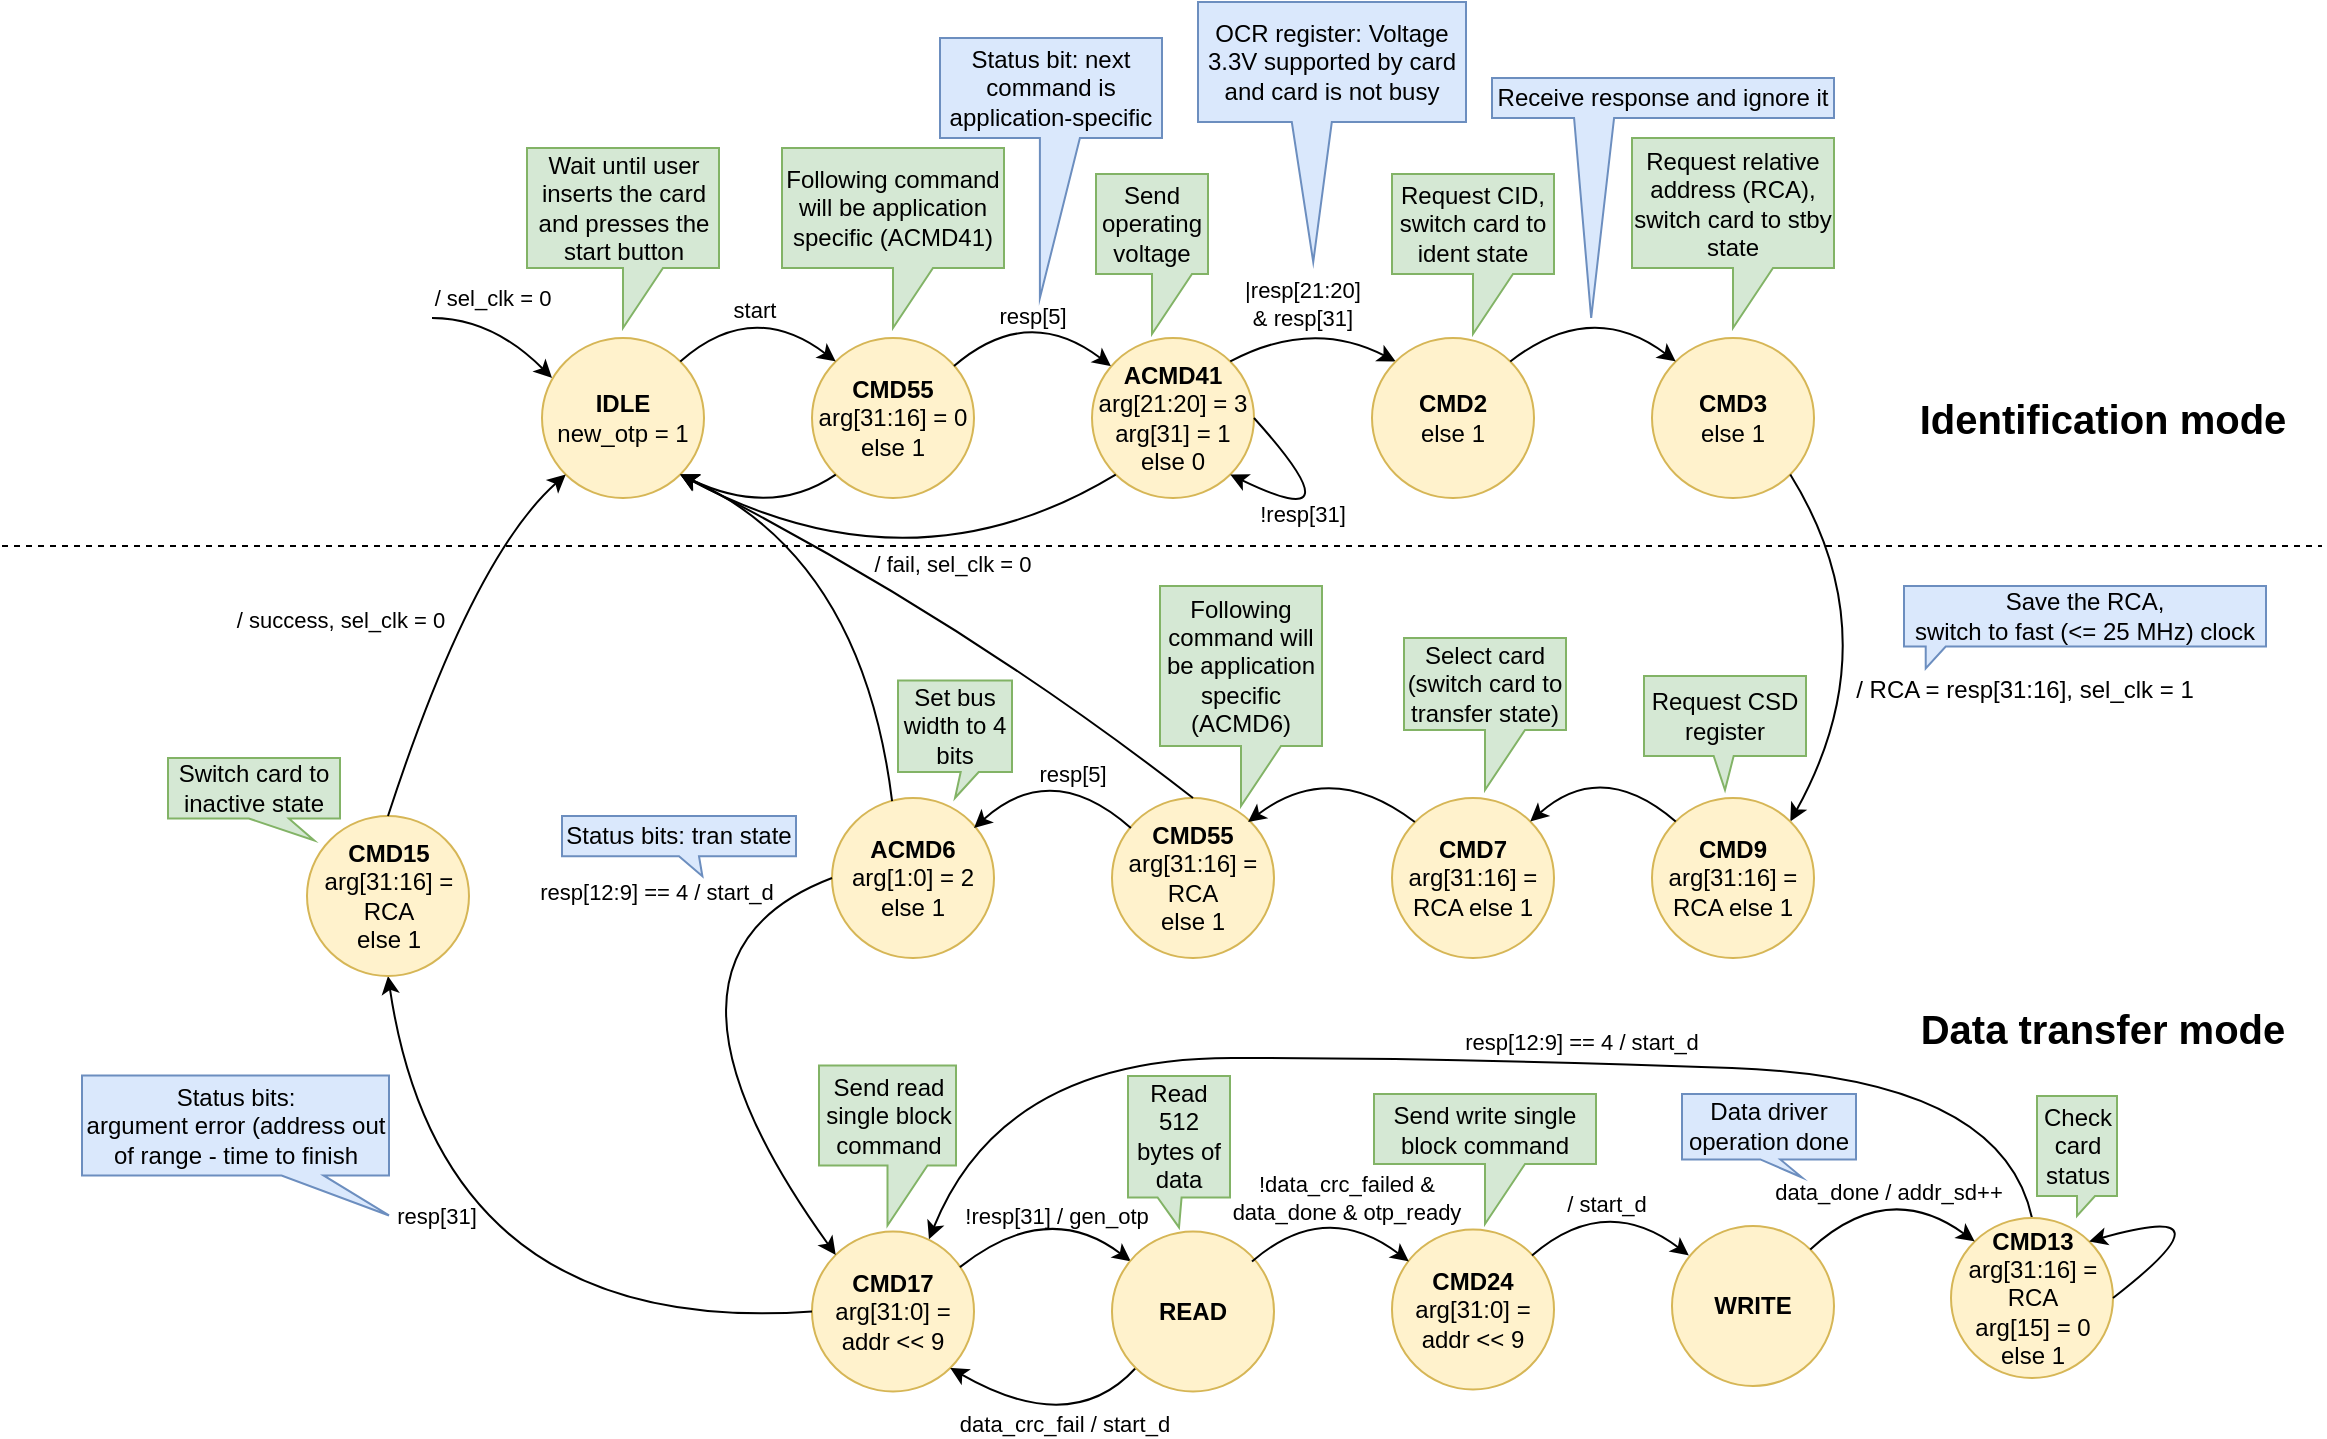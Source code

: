 <mxfile version="21.1.2" type="device">
  <diagram id="W-F6sWLnjnpeOiXVLfIf" name="Страница 1">
    <mxGraphModel dx="821" dy="531" grid="1" gridSize="10" guides="1" tooltips="1" connect="1" arrows="1" fold="1" page="1" pageScale="1" pageWidth="1169" pageHeight="827" math="0" shadow="0">
      <root>
        <mxCell id="0" />
        <mxCell id="1" parent="0" />
        <mxCell id="KcrwTRFAVIsgEg5xFYBQ-48" value="&lt;b&gt;IDLE&lt;/b&gt;&lt;br&gt;new_otp = 1" style="ellipse;whiteSpace=wrap;html=1;aspect=fixed;fillColor=#fff2cc;strokeColor=#d6b656;" parent="1" vertex="1">
          <mxGeometry x="270" y="230" width="81" height="80" as="geometry" />
        </mxCell>
        <mxCell id="KcrwTRFAVIsgEg5xFYBQ-49" value="&lt;b&gt;CMD55&lt;br&gt;&lt;/b&gt;arg[31:16] = 0&lt;br&gt;else 1" style="ellipse;whiteSpace=wrap;html=1;aspect=fixed;fillColor=#fff2cc;strokeColor=#d6b656;" parent="1" vertex="1">
          <mxGeometry x="405" y="230" width="81" height="80" as="geometry" />
        </mxCell>
        <mxCell id="KcrwTRFAVIsgEg5xFYBQ-50" value="" style="curved=1;endArrow=classic;html=1;rounded=0;" parent="1" edge="1">
          <mxGeometry width="50" height="50" relative="1" as="geometry">
            <mxPoint x="215" y="220" as="sourcePoint" />
            <mxPoint x="275" y="250" as="targetPoint" />
            <Array as="points">
              <mxPoint x="245.0" y="220" />
            </Array>
          </mxGeometry>
        </mxCell>
        <mxCell id="V_0UxdWH2Facl6ypG54b-16" value="/ sel_clk = 0" style="edgeLabel;html=1;align=center;verticalAlign=middle;resizable=0;points=[];" parent="KcrwTRFAVIsgEg5xFYBQ-50" vertex="1" connectable="0">
          <mxGeometry x="-0.392" y="-4" relative="1" as="geometry">
            <mxPoint x="8" y="-14" as="offset" />
          </mxGeometry>
        </mxCell>
        <mxCell id="KcrwTRFAVIsgEg5xFYBQ-52" value="" style="curved=1;endArrow=classic;html=1;rounded=0;entryX=0;entryY=0;entryDx=0;entryDy=0;exitX=1;exitY=0;exitDx=0;exitDy=0;" parent="1" source="KcrwTRFAVIsgEg5xFYBQ-48" target="KcrwTRFAVIsgEg5xFYBQ-49" edge="1">
          <mxGeometry width="50" height="50" relative="1" as="geometry">
            <mxPoint x="350" y="250" as="sourcePoint" />
            <mxPoint x="400" y="200" as="targetPoint" />
            <Array as="points">
              <mxPoint x="375" y="210" />
            </Array>
          </mxGeometry>
        </mxCell>
        <mxCell id="KcrwTRFAVIsgEg5xFYBQ-53" value="start" style="edgeLabel;html=1;align=center;verticalAlign=middle;resizable=0;points=[];" parent="KcrwTRFAVIsgEg5xFYBQ-52" vertex="1" connectable="0">
          <mxGeometry x="-0.276" y="-9" relative="1" as="geometry">
            <mxPoint x="3" y="-9" as="offset" />
          </mxGeometry>
        </mxCell>
        <mxCell id="KcrwTRFAVIsgEg5xFYBQ-54" value="&lt;b&gt;ACMD41&lt;/b&gt;&lt;br&gt;arg[21:20] = 3&lt;br&gt;arg[31] = 1&lt;br&gt;else 0" style="ellipse;whiteSpace=wrap;html=1;aspect=fixed;fillColor=#fff2cc;strokeColor=#d6b656;" parent="1" vertex="1">
          <mxGeometry x="545" y="230" width="81" height="80" as="geometry" />
        </mxCell>
        <mxCell id="KcrwTRFAVIsgEg5xFYBQ-57" value="" style="curved=1;endArrow=classic;html=1;rounded=0;entryX=0;entryY=0;entryDx=0;entryDy=0;exitX=1;exitY=0;exitDx=0;exitDy=0;" parent="1" edge="1">
          <mxGeometry width="50" height="50" relative="1" as="geometry">
            <mxPoint x="476" y="244" as="sourcePoint" />
            <mxPoint x="554.431" y="244" as="targetPoint" />
            <Array as="points">
              <mxPoint x="512.716" y="212.284" />
            </Array>
          </mxGeometry>
        </mxCell>
        <mxCell id="O6xWV5hV_0OxlYaLfOpM-2" value="resp[5]" style="edgeLabel;html=1;align=center;verticalAlign=middle;resizable=0;points=[];" parent="KcrwTRFAVIsgEg5xFYBQ-57" vertex="1" connectable="0">
          <mxGeometry x="-0.367" y="-7" relative="1" as="geometry">
            <mxPoint x="10" y="-10" as="offset" />
          </mxGeometry>
        </mxCell>
        <mxCell id="6fM3Hw9QbUDeKjKxUOuF-47" value="" style="curved=1;endArrow=classic;html=1;rounded=0;exitX=1;exitY=0;exitDx=0;exitDy=0;entryX=0;entryY=0;entryDx=0;entryDy=0;" parent="1" source="KcrwTRFAVIsgEg5xFYBQ-54" target="6fM3Hw9QbUDeKjKxUOuF-49" edge="1">
          <mxGeometry width="50" height="50" relative="1" as="geometry">
            <mxPoint x="425" y="270" as="sourcePoint" />
            <mxPoint x="755" y="250" as="targetPoint" />
            <Array as="points">
              <mxPoint x="655" y="220" />
            </Array>
          </mxGeometry>
        </mxCell>
        <mxCell id="6fM3Hw9QbUDeKjKxUOuF-48" value="|resp[21:20]&lt;br&gt;&amp;amp; resp[31]" style="edgeLabel;html=1;align=center;verticalAlign=middle;resizable=0;points=[];" parent="6fM3Hw9QbUDeKjKxUOuF-47" vertex="1" connectable="0">
          <mxGeometry x="0.339" y="-23" relative="1" as="geometry">
            <mxPoint x="-9" y="-35" as="offset" />
          </mxGeometry>
        </mxCell>
        <mxCell id="6fM3Hw9QbUDeKjKxUOuF-49" value="&lt;b&gt;CMD2&lt;/b&gt;&lt;br&gt;else 1" style="ellipse;whiteSpace=wrap;html=1;aspect=fixed;fillColor=#fff2cc;strokeColor=#d6b656;" parent="1" vertex="1">
          <mxGeometry x="685" y="230" width="81" height="80" as="geometry" />
        </mxCell>
        <mxCell id="6fM3Hw9QbUDeKjKxUOuF-52" value="" style="curved=1;endArrow=classic;html=1;rounded=0;exitX=0;exitY=1;exitDx=0;exitDy=0;entryX=1;entryY=1;entryDx=0;entryDy=0;" parent="1" source="KcrwTRFAVIsgEg5xFYBQ-54" target="KcrwTRFAVIsgEg5xFYBQ-48" edge="1">
          <mxGeometry width="50" height="50" relative="1" as="geometry">
            <mxPoint x="623.284" y="308.284" as="sourcePoint" />
            <mxPoint x="595" y="320" as="targetPoint" />
            <Array as="points">
              <mxPoint x="455" y="360" />
            </Array>
          </mxGeometry>
        </mxCell>
        <mxCell id="6fM3Hw9QbUDeKjKxUOuF-54" value="&lt;b&gt;CMD3&lt;/b&gt;&lt;br&gt;else 1" style="ellipse;whiteSpace=wrap;html=1;aspect=fixed;fillColor=#fff2cc;strokeColor=#d6b656;" parent="1" vertex="1">
          <mxGeometry x="825" y="230" width="81" height="80" as="geometry" />
        </mxCell>
        <mxCell id="6fM3Hw9QbUDeKjKxUOuF-55" value="" style="curved=1;endArrow=classic;html=1;rounded=0;exitX=1;exitY=0;exitDx=0;exitDy=0;entryX=0;entryY=0;entryDx=0;entryDy=0;" parent="1" source="6fM3Hw9QbUDeKjKxUOuF-49" target="6fM3Hw9QbUDeKjKxUOuF-54" edge="1">
          <mxGeometry width="50" height="50" relative="1" as="geometry">
            <mxPoint x="615" y="260" as="sourcePoint" />
            <mxPoint x="665" y="210" as="targetPoint" />
            <Array as="points">
              <mxPoint x="795" y="210" />
            </Array>
          </mxGeometry>
        </mxCell>
        <mxCell id="6fM3Hw9QbUDeKjKxUOuF-58" value="/ RCA = resp[31:16], sel_clk = 1" style="text;html=1;align=center;verticalAlign=middle;resizable=0;points=[];autosize=1;strokeColor=none;fillColor=none;" parent="1" vertex="1">
          <mxGeometry x="916" y="391" width="190" height="30" as="geometry" />
        </mxCell>
        <mxCell id="6fM3Hw9QbUDeKjKxUOuF-59" value="" style="curved=1;endArrow=classic;html=1;rounded=0;exitX=1;exitY=1;exitDx=0;exitDy=0;entryX=1;entryY=0;entryDx=0;entryDy=0;" parent="1" source="6fM3Hw9QbUDeKjKxUOuF-54" target="jrYbwytKNGv0v-PPE6z6-2" edge="1">
          <mxGeometry width="50" height="50" relative="1" as="geometry">
            <mxPoint x="835" y="450" as="sourcePoint" />
            <mxPoint x="900" y="460" as="targetPoint" />
            <Array as="points">
              <mxPoint x="945" y="380" />
            </Array>
          </mxGeometry>
        </mxCell>
        <mxCell id="6fM3Hw9QbUDeKjKxUOuF-60" value="&lt;b&gt;CMD7&lt;/b&gt;&lt;br&gt;arg[31:16] = RCA else 1" style="ellipse;whiteSpace=wrap;html=1;aspect=fixed;fillColor=#fff2cc;strokeColor=#d6b656;" parent="1" vertex="1">
          <mxGeometry x="695" y="460" width="81" height="80" as="geometry" />
        </mxCell>
        <mxCell id="O6xWV5hV_0OxlYaLfOpM-1" value="&lt;b&gt;CMD55&lt;/b&gt;&lt;br&gt;arg[31:16] = RCA&lt;br&gt;else 1" style="ellipse;whiteSpace=wrap;html=1;aspect=fixed;fillColor=#fff2cc;strokeColor=#d6b656;" parent="1" vertex="1">
          <mxGeometry x="555" y="460" width="81" height="80" as="geometry" />
        </mxCell>
        <mxCell id="iV3B52UpifQztuAh5zCx-1" value="" style="curved=1;endArrow=none;html=1;rounded=0;exitX=1;exitY=0;exitDx=0;exitDy=0;entryX=0;entryY=0;entryDx=0;entryDy=0;startArrow=classic;startFill=1;endFill=0;" parent="1" edge="1">
          <mxGeometry width="50" height="50" relative="1" as="geometry">
            <mxPoint x="623" y="472" as="sourcePoint" />
            <mxPoint x="706.431" y="472.0" as="targetPoint" />
            <Array as="points">
              <mxPoint x="664.716" y="440.284" />
            </Array>
          </mxGeometry>
        </mxCell>
        <mxCell id="iV3B52UpifQztuAh5zCx-2" value="&lt;b&gt;ACMD6&lt;/b&gt;&lt;br&gt;arg[1:0] = 2&lt;br&gt;else 1" style="ellipse;whiteSpace=wrap;html=1;aspect=fixed;fillColor=#fff2cc;strokeColor=#d6b656;" parent="1" vertex="1">
          <mxGeometry x="415" y="460" width="81" height="80" as="geometry" />
        </mxCell>
        <mxCell id="iV3B52UpifQztuAh5zCx-3" value="" style="curved=1;endArrow=none;html=1;rounded=0;entryX=0;entryY=0;entryDx=0;entryDy=0;exitX=1;exitY=0;exitDx=0;exitDy=0;startArrow=classic;startFill=1;endFill=0;" parent="1" edge="1">
          <mxGeometry width="50" height="50" relative="1" as="geometry">
            <mxPoint x="486" y="475" as="sourcePoint" />
            <mxPoint x="564.431" y="475" as="targetPoint" />
            <Array as="points">
              <mxPoint x="525" y="440" />
            </Array>
          </mxGeometry>
        </mxCell>
        <mxCell id="iV3B52UpifQztuAh5zCx-4" value="resp[5]" style="edgeLabel;html=1;align=center;verticalAlign=middle;resizable=0;points=[];" parent="iV3B52UpifQztuAh5zCx-3" vertex="1" connectable="0">
          <mxGeometry x="-0.367" y="-7" relative="1" as="geometry">
            <mxPoint x="19" y="-10" as="offset" />
          </mxGeometry>
        </mxCell>
        <mxCell id="iV3B52UpifQztuAh5zCx-8" value="&lt;b&gt;CMD17&lt;/b&gt;&lt;br&gt;arg[31:0] = addr &amp;lt;&amp;lt; 9" style="ellipse;whiteSpace=wrap;html=1;aspect=fixed;fillColor=#fff2cc;strokeColor=#d6b656;" parent="1" vertex="1">
          <mxGeometry x="405" y="676.72" width="81" height="80" as="geometry" />
        </mxCell>
        <mxCell id="iV3B52UpifQztuAh5zCx-9" value="" style="curved=1;endArrow=none;html=1;rounded=0;exitX=0;exitY=0;exitDx=0;exitDy=0;startArrow=classic;startFill=1;endFill=0;entryX=0;entryY=0.5;entryDx=0;entryDy=0;" parent="1" source="iV3B52UpifQztuAh5zCx-8" target="iV3B52UpifQztuAh5zCx-2" edge="1">
          <mxGeometry width="50" height="50" relative="1" as="geometry">
            <mxPoint x="348" y="472.0" as="sourcePoint" />
            <mxPoint x="310.5" y="540" as="targetPoint" />
            <Array as="points">
              <mxPoint x="310" y="540" />
            </Array>
          </mxGeometry>
        </mxCell>
        <mxCell id="iV3B52UpifQztuAh5zCx-10" value="resp[12:9] == 4 / start_d" style="edgeLabel;html=1;align=center;verticalAlign=middle;resizable=0;points=[];" parent="iV3B52UpifQztuAh5zCx-9" vertex="1" connectable="0">
          <mxGeometry x="0.233" y="-13" relative="1" as="geometry">
            <mxPoint x="6" y="-26" as="offset" />
          </mxGeometry>
        </mxCell>
        <mxCell id="iV3B52UpifQztuAh5zCx-11" value="&lt;b&gt;CMD24&lt;/b&gt;&lt;br&gt;arg[31:0] = addr &amp;lt;&amp;lt; 9" style="ellipse;whiteSpace=wrap;html=1;aspect=fixed;fillColor=#fff2cc;strokeColor=#d6b656;" parent="1" vertex="1">
          <mxGeometry x="695" y="675.72" width="81" height="80" as="geometry" />
        </mxCell>
        <mxCell id="iV3B52UpifQztuAh5zCx-12" value="" style="curved=1;endArrow=classic;html=1;rounded=0;entryX=0;entryY=0;entryDx=0;entryDy=0;exitX=0.913;exitY=0.223;exitDx=0;exitDy=0;exitPerimeter=0;" parent="1" source="iV3B52UpifQztuAh5zCx-8" edge="1">
          <mxGeometry width="50" height="50" relative="1" as="geometry">
            <mxPoint x="486" y="691.72" as="sourcePoint" />
            <mxPoint x="564.431" y="691.72" as="targetPoint" />
            <Array as="points">
              <mxPoint x="522.716" y="660.004" />
            </Array>
          </mxGeometry>
        </mxCell>
        <mxCell id="iV3B52UpifQztuAh5zCx-13" value="!resp[31] / gen_otp" style="edgeLabel;html=1;align=center;verticalAlign=middle;resizable=0;points=[];labelBackgroundColor=none;" parent="iV3B52UpifQztuAh5zCx-12" vertex="1" connectable="0">
          <mxGeometry x="-0.367" y="-7" relative="1" as="geometry">
            <mxPoint x="17" y="-10" as="offset" />
          </mxGeometry>
        </mxCell>
        <mxCell id="iV3B52UpifQztuAh5zCx-14" value="" style="curved=1;endArrow=classic;html=1;rounded=0;entryX=0.722;entryY=0.049;entryDx=0;entryDy=0;exitX=0.5;exitY=0;exitDx=0;exitDy=0;entryPerimeter=0;" parent="1" source="VsDgVY1mapcM0dcm-Scq-1" target="iV3B52UpifQztuAh5zCx-8" edge="1">
          <mxGeometry width="50" height="50" relative="1" as="geometry">
            <mxPoint x="545" y="570" as="sourcePoint" />
            <mxPoint x="492.84" y="513.6" as="targetPoint" />
            <Array as="points">
              <mxPoint x="1000" y="600" />
              <mxPoint x="730" y="590" />
              <mxPoint x="500" y="590" />
            </Array>
          </mxGeometry>
        </mxCell>
        <mxCell id="2bQfTvNvb8pTR67cu4QD-1" value="&amp;nbsp;resp[12:9] == 4 / start_d" style="edgeLabel;html=1;align=center;verticalAlign=middle;resizable=0;points=[];" parent="iV3B52UpifQztuAh5zCx-14" vertex="1" connectable="0">
          <mxGeometry x="-0.223" y="13" relative="1" as="geometry">
            <mxPoint x="-23" y="-24" as="offset" />
          </mxGeometry>
        </mxCell>
        <mxCell id="iV3B52UpifQztuAh5zCx-16" value="" style="curved=1;endArrow=classic;html=1;rounded=0;exitX=0;exitY=0.5;exitDx=0;exitDy=0;entryX=0.5;entryY=1;entryDx=0;entryDy=0;" parent="1" source="iV3B52UpifQztuAh5zCx-8" target="iV3B52UpifQztuAh5zCx-20" edge="1">
          <mxGeometry width="50" height="50" relative="1" as="geometry">
            <mxPoint x="536" y="374.0" as="sourcePoint" />
            <mxPoint x="255" y="560" as="targetPoint" />
            <Array as="points">
              <mxPoint x="220" y="730" />
            </Array>
          </mxGeometry>
        </mxCell>
        <mxCell id="iV3B52UpifQztuAh5zCx-18" value="resp[31]" style="edgeLabel;html=1;align=center;verticalAlign=middle;resizable=0;points=[];" parent="iV3B52UpifQztuAh5zCx-16" vertex="1" connectable="0">
          <mxGeometry x="0.31" y="-50" relative="1" as="geometry">
            <mxPoint x="-44" y="2" as="offset" />
          </mxGeometry>
        </mxCell>
        <mxCell id="iV3B52UpifQztuAh5zCx-20" value="&lt;b&gt;CMD15&lt;/b&gt;&lt;br&gt;arg[31:16] = RCA&lt;br&gt;else 1" style="ellipse;whiteSpace=wrap;html=1;aspect=fixed;fillColor=#fff2cc;strokeColor=#d6b656;" parent="1" vertex="1">
          <mxGeometry x="152.5" y="469" width="81" height="80" as="geometry" />
        </mxCell>
        <mxCell id="iV3B52UpifQztuAh5zCx-21" value="" style="curved=1;endArrow=classic;html=1;rounded=0;entryX=0;entryY=1;entryDx=0;entryDy=0;exitX=0.5;exitY=0;exitDx=0;exitDy=0;" parent="1" source="iV3B52UpifQztuAh5zCx-20" target="KcrwTRFAVIsgEg5xFYBQ-48" edge="1">
          <mxGeometry width="50" height="50" relative="1" as="geometry">
            <mxPoint x="164" y="481" as="sourcePoint" />
            <mxPoint x="373.431" y="350" as="targetPoint" />
            <Array as="points">
              <mxPoint x="235" y="340" />
            </Array>
          </mxGeometry>
        </mxCell>
        <mxCell id="iV3B52UpifQztuAh5zCx-22" value="/ success, sel_clk = 0" style="edgeLabel;html=1;align=center;verticalAlign=middle;resizable=0;points=[];" parent="iV3B52UpifQztuAh5zCx-21" vertex="1" connectable="0">
          <mxGeometry x="-0.367" y="-7" relative="1" as="geometry">
            <mxPoint x="-50" y="-41" as="offset" />
          </mxGeometry>
        </mxCell>
        <mxCell id="P_UbjwU8ogQ2rOzhuxDt-1" value="Wait until user inserts the card and presses the start button" style="shape=callout;whiteSpace=wrap;html=1;perimeter=calloutPerimeter;fillColor=#d5e8d4;strokeColor=#82b366;" parent="1" vertex="1">
          <mxGeometry x="262.5" y="135" width="96" height="90" as="geometry" />
        </mxCell>
        <mxCell id="P_UbjwU8ogQ2rOzhuxDt-2" value="Following command will be application specific (ACMD41)" style="shape=callout;whiteSpace=wrap;html=1;perimeter=calloutPerimeter;fillColor=#d5e8d4;strokeColor=#82b366;" parent="1" vertex="1">
          <mxGeometry x="390" y="135" width="111" height="90" as="geometry" />
        </mxCell>
        <mxCell id="P_UbjwU8ogQ2rOzhuxDt-4" value="" style="curved=1;endArrow=classic;html=1;rounded=0;exitX=0;exitY=1;exitDx=0;exitDy=0;entryX=1;entryY=1;entryDx=0;entryDy=0;" parent="1" source="KcrwTRFAVIsgEg5xFYBQ-49" target="KcrwTRFAVIsgEg5xFYBQ-48" edge="1">
          <mxGeometry width="50" height="50" relative="1" as="geometry">
            <mxPoint x="404.996" y="299.144" as="sourcePoint" />
            <mxPoint x="186.564" y="299.144" as="targetPoint" />
            <Array as="points">
              <mxPoint x="385" y="320" />
            </Array>
          </mxGeometry>
        </mxCell>
        <mxCell id="P_UbjwU8ogQ2rOzhuxDt-5" value="/ fail, sel_clk = 0" style="edgeLabel;html=1;align=center;verticalAlign=middle;resizable=0;points=[];" parent="P_UbjwU8ogQ2rOzhuxDt-4" vertex="1" connectable="0">
          <mxGeometry x="0.339" y="-23" relative="1" as="geometry">
            <mxPoint x="99" y="53" as="offset" />
          </mxGeometry>
        </mxCell>
        <mxCell id="P_UbjwU8ogQ2rOzhuxDt-6" value="" style="curved=1;endArrow=classic;html=1;rounded=0;exitX=0.5;exitY=0;exitDx=0;exitDy=0;entryX=1;entryY=1;entryDx=0;entryDy=0;" parent="1" source="O6xWV5hV_0OxlYaLfOpM-1" target="KcrwTRFAVIsgEg5xFYBQ-48" edge="1">
          <mxGeometry width="50" height="50" relative="1" as="geometry">
            <mxPoint x="625" y="320" as="sourcePoint" />
            <mxPoint x="406.569" y="320.0" as="targetPoint" />
            <Array as="points">
              <mxPoint x="480" y="370" />
            </Array>
          </mxGeometry>
        </mxCell>
        <mxCell id="P_UbjwU8ogQ2rOzhuxDt-9" value="" style="curved=1;endArrow=classic;html=1;rounded=0;exitX=0.371;exitY=0.019;exitDx=0;exitDy=0;entryX=1;entryY=1;entryDx=0;entryDy=0;exitPerimeter=0;" parent="1" source="iV3B52UpifQztuAh5zCx-2" target="KcrwTRFAVIsgEg5xFYBQ-48" edge="1">
          <mxGeometry width="50" height="50" relative="1" as="geometry">
            <mxPoint x="613.436" y="350.004" as="sourcePoint" />
            <mxPoint x="395.004" y="350.004" as="targetPoint" />
            <Array as="points">
              <mxPoint x="430" y="340" />
            </Array>
          </mxGeometry>
        </mxCell>
        <mxCell id="P_UbjwU8ogQ2rOzhuxDt-16" value="Send read single block command" style="shape=callout;whiteSpace=wrap;html=1;perimeter=calloutPerimeter;fillColor=#d5e8d4;strokeColor=#82b366;" parent="1" vertex="1">
          <mxGeometry x="408.5" y="593.72" width="68.5" height="80" as="geometry" />
        </mxCell>
        <mxCell id="P_UbjwU8ogQ2rOzhuxDt-17" value="Send write single block command" style="shape=callout;whiteSpace=wrap;html=1;perimeter=calloutPerimeter;fillColor=#d5e8d4;strokeColor=#82b366;" parent="1" vertex="1">
          <mxGeometry x="686" y="608" width="111" height="65" as="geometry" />
        </mxCell>
        <mxCell id="P_UbjwU8ogQ2rOzhuxDt-18" value="Switch card to inactive state" style="shape=callout;whiteSpace=wrap;html=1;perimeter=calloutPerimeter;fillColor=#d5e8d4;strokeColor=#82b366;position2=0.85;base=20;size=11;position=0.47;" parent="1" vertex="1">
          <mxGeometry x="83" y="440" width="86" height="41.25" as="geometry" />
        </mxCell>
        <mxCell id="P_UbjwU8ogQ2rOzhuxDt-19" value="Set bus width to 4 bits" style="shape=callout;whiteSpace=wrap;html=1;perimeter=calloutPerimeter;fillColor=#d5e8d4;strokeColor=#82b366;size=13;position=0.55;base=9;" parent="1" vertex="1">
          <mxGeometry x="448" y="401.25" width="57" height="58.75" as="geometry" />
        </mxCell>
        <mxCell id="P_UbjwU8ogQ2rOzhuxDt-20" value="Following command will be application specific (ACMD6)" style="shape=callout;whiteSpace=wrap;html=1;perimeter=calloutPerimeter;fillColor=#d5e8d4;strokeColor=#82b366;" parent="1" vertex="1">
          <mxGeometry x="579" y="354" width="81" height="110" as="geometry" />
        </mxCell>
        <mxCell id="P_UbjwU8ogQ2rOzhuxDt-21" value="Send operating voltage" style="shape=callout;whiteSpace=wrap;html=1;perimeter=calloutPerimeter;fillColor=#d5e8d4;strokeColor=#82b366;" parent="1" vertex="1">
          <mxGeometry x="547" y="148" width="56" height="80" as="geometry" />
        </mxCell>
        <mxCell id="P_UbjwU8ogQ2rOzhuxDt-24" value="Request CID, switch card to ident state" style="shape=callout;whiteSpace=wrap;html=1;perimeter=calloutPerimeter;fillColor=#d5e8d4;strokeColor=#82b366;" parent="1" vertex="1">
          <mxGeometry x="695" y="148" width="81" height="80" as="geometry" />
        </mxCell>
        <mxCell id="P_UbjwU8ogQ2rOzhuxDt-25" value="Request relative address (RCA), switch card to stby state" style="shape=callout;whiteSpace=wrap;html=1;perimeter=calloutPerimeter;fillColor=#d5e8d4;strokeColor=#82b366;" parent="1" vertex="1">
          <mxGeometry x="815" y="130" width="101" height="95" as="geometry" />
        </mxCell>
        <mxCell id="P_UbjwU8ogQ2rOzhuxDt-26" value="" style="endArrow=none;dashed=1;html=1;rounded=0;" parent="1" edge="1">
          <mxGeometry width="50" height="50" relative="1" as="geometry">
            <mxPoint y="334" as="sourcePoint" />
            <mxPoint x="1160" y="334" as="targetPoint" />
          </mxGeometry>
        </mxCell>
        <mxCell id="P_UbjwU8ogQ2rOzhuxDt-27" value="&lt;font style=&quot;font-size: 20px;&quot;&gt;&lt;b&gt;Identification mode&lt;/b&gt;&lt;/font&gt;" style="text;html=1;strokeColor=none;fillColor=none;align=center;verticalAlign=middle;whiteSpace=wrap;rounded=0;labelBackgroundColor=none;" parent="1" vertex="1">
          <mxGeometry x="955" y="255" width="191" height="30" as="geometry" />
        </mxCell>
        <mxCell id="P_UbjwU8ogQ2rOzhuxDt-28" value="&lt;font style=&quot;font-size: 20px;&quot;&gt;&lt;b&gt;Data transfer mode&lt;/b&gt;&lt;/font&gt;" style="text;html=1;strokeColor=none;fillColor=none;align=center;verticalAlign=middle;whiteSpace=wrap;rounded=0;labelBackgroundColor=none;" parent="1" vertex="1">
          <mxGeometry x="955" y="560" width="191" height="30" as="geometry" />
        </mxCell>
        <mxCell id="V_0UxdWH2Facl6ypG54b-1" value="Request CSD register" style="shape=callout;whiteSpace=wrap;html=1;perimeter=calloutPerimeter;fillColor=#d5e8d4;strokeColor=#82b366;size=17;position=0.43;base=10;" parent="1" vertex="1">
          <mxGeometry x="821" y="399" width="81" height="57" as="geometry" />
        </mxCell>
        <mxCell id="V_0UxdWH2Facl6ypG54b-4" value="Status bit: next command is application-specific" style="shape=callout;whiteSpace=wrap;html=1;perimeter=calloutPerimeter;fillColor=#dae8fc;strokeColor=#6c8ebf;size=80;position=0.45;position2=0.45;" parent="1" vertex="1">
          <mxGeometry x="469" y="80" width="111" height="130" as="geometry" />
        </mxCell>
        <mxCell id="V_0UxdWH2Facl6ypG54b-5" value="OCR register: Voltage 3.3V supported by card and card is not busy" style="shape=callout;whiteSpace=wrap;html=1;perimeter=calloutPerimeter;fillColor=#dae8fc;strokeColor=#6c8ebf;size=70;position=0.35;position2=0.43;" parent="1" vertex="1">
          <mxGeometry x="598" y="62" width="134" height="130" as="geometry" />
        </mxCell>
        <mxCell id="V_0UxdWH2Facl6ypG54b-6" value="Receive response and ignore it" style="shape=callout;whiteSpace=wrap;html=1;perimeter=calloutPerimeter;fillColor=#dae8fc;strokeColor=#6c8ebf;size=100;position=0.24;position2=0.29;" parent="1" vertex="1">
          <mxGeometry x="745" y="100" width="171" height="120" as="geometry" />
        </mxCell>
        <mxCell id="V_0UxdWH2Facl6ypG54b-7" value="Save the RCA,&lt;br&gt;switch to fast (&amp;lt;= 25 MHz) clock" style="shape=callout;whiteSpace=wrap;html=1;perimeter=calloutPerimeter;fillColor=#dae8fc;strokeColor=#6c8ebf;size=11;position=0.06;position2=0.06;base=10;" parent="1" vertex="1">
          <mxGeometry x="951" y="354" width="181" height="41.25" as="geometry" />
        </mxCell>
        <mxCell id="V_0UxdWH2Facl6ypG54b-12" value="Status bits: tran state" style="shape=callout;whiteSpace=wrap;html=1;perimeter=calloutPerimeter;fillColor=#dae8fc;strokeColor=#6c8ebf;size=10;position=0.5;position2=0.6;base=10;" parent="1" vertex="1">
          <mxGeometry x="280" y="469" width="117" height="30.12" as="geometry" />
        </mxCell>
        <mxCell id="V_0UxdWH2Facl6ypG54b-15" value="Status bits:&lt;br&gt;argument error (address out of range - time to finish" style="shape=callout;whiteSpace=wrap;html=1;perimeter=calloutPerimeter;fillColor=#dae8fc;strokeColor=#6c8ebf;size=20;position=0.65;position2=1;base=21;" parent="1" vertex="1">
          <mxGeometry x="40" y="598.72" width="153.5" height="70" as="geometry" />
        </mxCell>
        <mxCell id="2bQfTvNvb8pTR67cu4QD-4" value="" style="curved=1;endArrow=classic;html=1;rounded=0;exitX=0;exitY=1;exitDx=0;exitDy=0;entryX=1;entryY=1;entryDx=0;entryDy=0;" parent="1" source="2bQfTvNvb8pTR67cu4QD-7" target="iV3B52UpifQztuAh5zCx-8" edge="1">
          <mxGeometry width="50" height="50" relative="1" as="geometry">
            <mxPoint x="435" y="700" as="sourcePoint" />
            <mxPoint x="485" y="650" as="targetPoint" />
            <Array as="points">
              <mxPoint x="535" y="780" />
            </Array>
          </mxGeometry>
        </mxCell>
        <mxCell id="2bQfTvNvb8pTR67cu4QD-5" value="data_crc_fail / start_d" style="edgeLabel;html=1;align=center;verticalAlign=middle;resizable=0;points=[];" parent="2bQfTvNvb8pTR67cu4QD-4" vertex="1" connectable="0">
          <mxGeometry x="-0.59" y="-2" relative="1" as="geometry">
            <mxPoint x="-18" y="11" as="offset" />
          </mxGeometry>
        </mxCell>
        <mxCell id="2bQfTvNvb8pTR67cu4QD-6" value="Read 512 bytes of data" style="shape=callout;whiteSpace=wrap;html=1;perimeter=calloutPerimeter;fillColor=#d5e8d4;strokeColor=#82b366;size=15;position=0.29;base=12;" parent="1" vertex="1">
          <mxGeometry x="563" y="599" width="51" height="75.72" as="geometry" />
        </mxCell>
        <mxCell id="2bQfTvNvb8pTR67cu4QD-7" value="&lt;b&gt;READ&lt;/b&gt;" style="ellipse;whiteSpace=wrap;html=1;aspect=fixed;fillColor=#fff2cc;strokeColor=#d6b656;" parent="1" vertex="1">
          <mxGeometry x="555" y="676.72" width="81" height="80" as="geometry" />
        </mxCell>
        <mxCell id="2bQfTvNvb8pTR67cu4QD-8" value="&lt;b&gt;WRITE&lt;/b&gt;" style="ellipse;whiteSpace=wrap;html=1;aspect=fixed;fillColor=#fff2cc;strokeColor=#d6b656;" parent="1" vertex="1">
          <mxGeometry x="835" y="674" width="81" height="80" as="geometry" />
        </mxCell>
        <mxCell id="2bQfTvNvb8pTR67cu4QD-9" value="" style="curved=1;endArrow=classic;html=1;rounded=0;entryX=0;entryY=0;entryDx=0;entryDy=0;exitX=1;exitY=0;exitDx=0;exitDy=0;" parent="1" edge="1">
          <mxGeometry width="50" height="50" relative="1" as="geometry">
            <mxPoint x="625.0" y="691.72" as="sourcePoint" />
            <mxPoint x="703.431" y="691.72" as="targetPoint" />
            <Array as="points">
              <mxPoint x="661.716" y="660.004" />
            </Array>
          </mxGeometry>
        </mxCell>
        <mxCell id="2bQfTvNvb8pTR67cu4QD-10" value="!data_crc_failed &amp;amp;&lt;br&gt;data_done &amp;amp; otp_ready" style="edgeLabel;html=1;align=center;verticalAlign=middle;resizable=0;points=[];" parent="2bQfTvNvb8pTR67cu4QD-9" vertex="1" connectable="0">
          <mxGeometry x="-0.367" y="-7" relative="1" as="geometry">
            <mxPoint x="18" y="-16" as="offset" />
          </mxGeometry>
        </mxCell>
        <mxCell id="2bQfTvNvb8pTR67cu4QD-11" value="Check card status" style="shape=callout;whiteSpace=wrap;html=1;perimeter=calloutPerimeter;fillColor=#d5e8d4;strokeColor=#82b366;size=10;position=0.5;base=9;position2=0.5;" parent="1" vertex="1">
          <mxGeometry x="1017.5" y="609" width="40" height="60" as="geometry" />
        </mxCell>
        <mxCell id="2bQfTvNvb8pTR67cu4QD-12" value="" style="curved=1;endArrow=classic;html=1;rounded=0;entryX=0;entryY=0;entryDx=0;entryDy=0;exitX=1;exitY=0;exitDx=0;exitDy=0;" parent="1" edge="1">
          <mxGeometry width="50" height="50" relative="1" as="geometry">
            <mxPoint x="765.0" y="688.72" as="sourcePoint" />
            <mxPoint x="843.431" y="688.72" as="targetPoint" />
            <Array as="points">
              <mxPoint x="801.716" y="657.004" />
            </Array>
          </mxGeometry>
        </mxCell>
        <mxCell id="hDC2GMiljFMnm66OqVfI-1" value="/ start_d" style="edgeLabel;html=1;align=center;verticalAlign=middle;resizable=0;points=[];" parent="2bQfTvNvb8pTR67cu4QD-12" vertex="1" connectable="0">
          <mxGeometry x="0.142" y="-10" relative="1" as="geometry">
            <mxPoint x="-1" y="-8" as="offset" />
          </mxGeometry>
        </mxCell>
        <mxCell id="6s0Chp6YCJSVpaTD51H_-2" value="" style="curved=1;endArrow=classic;html=1;rounded=0;entryX=1;entryY=1;entryDx=0;entryDy=0;exitX=1;exitY=0.5;exitDx=0;exitDy=0;" parent="1" source="KcrwTRFAVIsgEg5xFYBQ-54" target="KcrwTRFAVIsgEg5xFYBQ-54" edge="1">
          <mxGeometry width="50" height="50" relative="1" as="geometry">
            <mxPoint x="630" y="270" as="sourcePoint" />
            <mxPoint x="707.041" y="251.541" as="targetPoint" />
            <Array as="points">
              <mxPoint x="680" y="330" />
            </Array>
          </mxGeometry>
        </mxCell>
        <mxCell id="6s0Chp6YCJSVpaTD51H_-3" value="!resp[31]" style="edgeLabel;html=1;align=center;verticalAlign=middle;resizable=0;points=[];" parent="6s0Chp6YCJSVpaTD51H_-2" vertex="1" connectable="0">
          <mxGeometry x="0.339" y="-23" relative="1" as="geometry">
            <mxPoint x="-20" y="18" as="offset" />
          </mxGeometry>
        </mxCell>
        <mxCell id="VsDgVY1mapcM0dcm-Scq-1" value="&lt;b&gt;CMD13&lt;/b&gt;&lt;br&gt;arg[31:16] = RCA&lt;br&gt;arg[15] = 0&lt;br&gt;else 1" style="ellipse;whiteSpace=wrap;html=1;aspect=fixed;fillColor=#fff2cc;strokeColor=#d6b656;" parent="1" vertex="1">
          <mxGeometry x="974.5" y="670" width="81" height="80" as="geometry" />
        </mxCell>
        <mxCell id="VsDgVY1mapcM0dcm-Scq-4" value="" style="curved=1;endArrow=classic;html=1;rounded=0;entryX=0;entryY=0;entryDx=0;entryDy=0;exitX=1;exitY=0;exitDx=0;exitDy=0;" parent="1" source="2bQfTvNvb8pTR67cu4QD-8" target="VsDgVY1mapcM0dcm-Scq-1" edge="1">
          <mxGeometry width="50" height="50" relative="1" as="geometry">
            <mxPoint x="906" y="681.72" as="sourcePoint" />
            <mxPoint x="984.431" y="681.72" as="targetPoint" />
            <Array as="points">
              <mxPoint x="942.716" y="650.004" />
            </Array>
          </mxGeometry>
        </mxCell>
        <mxCell id="VsDgVY1mapcM0dcm-Scq-5" value="data_done / addr_sd++" style="edgeLabel;html=1;align=center;verticalAlign=middle;resizable=0;points=[];" parent="VsDgVY1mapcM0dcm-Scq-4" vertex="1" connectable="0">
          <mxGeometry x="0.142" y="-10" relative="1" as="geometry">
            <mxPoint x="-1" y="-6" as="offset" />
          </mxGeometry>
        </mxCell>
        <mxCell id="VsDgVY1mapcM0dcm-Scq-6" value="" style="curved=1;endArrow=classic;html=1;rounded=0;entryX=1;entryY=0;entryDx=0;entryDy=0;exitX=1;exitY=0.5;exitDx=0;exitDy=0;" parent="1" source="VsDgVY1mapcM0dcm-Scq-1" target="VsDgVY1mapcM0dcm-Scq-1" edge="1">
          <mxGeometry width="50" height="50" relative="1" as="geometry">
            <mxPoint x="913.959" y="695.541" as="sourcePoint" />
            <mxPoint x="996.541" y="691.541" as="targetPoint" />
            <Array as="points">
              <mxPoint x="1120" y="660" />
            </Array>
          </mxGeometry>
        </mxCell>
        <mxCell id="VsDgVY1mapcM0dcm-Scq-9" value="Data driver operation done" style="shape=callout;whiteSpace=wrap;html=1;perimeter=calloutPerimeter;fillColor=#dae8fc;strokeColor=#6c8ebf;size=9;position=0.45;position2=0.69;base=10;" parent="1" vertex="1">
          <mxGeometry x="840" y="608" width="87" height="41.72" as="geometry" />
        </mxCell>
        <mxCell id="jrYbwytKNGv0v-PPE6z6-2" value="&lt;b&gt;CMD9&lt;/b&gt;&lt;br&gt;arg[31:16] = RCA else 1" style="ellipse;whiteSpace=wrap;html=1;aspect=fixed;fillColor=#fff2cc;strokeColor=#d6b656;" vertex="1" parent="1">
          <mxGeometry x="825" y="460" width="81" height="80" as="geometry" />
        </mxCell>
        <mxCell id="jrYbwytKNGv0v-PPE6z6-3" value="" style="curved=1;endArrow=none;html=1;rounded=0;entryX=0;entryY=0;entryDx=0;entryDy=0;startArrow=classic;startFill=1;endFill=0;exitX=1;exitY=0;exitDx=0;exitDy=0;" edge="1" parent="1" source="6fM3Hw9QbUDeKjKxUOuF-60" target="jrYbwytKNGv0v-PPE6z6-2">
          <mxGeometry width="50" height="50" relative="1" as="geometry">
            <mxPoint x="767" y="475" as="sourcePoint" />
            <mxPoint x="846.431" y="465.0" as="targetPoint" />
            <Array as="points">
              <mxPoint x="800" y="440" />
            </Array>
          </mxGeometry>
        </mxCell>
        <mxCell id="jrYbwytKNGv0v-PPE6z6-5" value="Select card&lt;br&gt;(switch card to transfer state)" style="shape=callout;whiteSpace=wrap;html=1;perimeter=calloutPerimeter;fillColor=#d5e8d4;strokeColor=#82b366;" vertex="1" parent="1">
          <mxGeometry x="701" y="380" width="81" height="76" as="geometry" />
        </mxCell>
      </root>
    </mxGraphModel>
  </diagram>
</mxfile>
